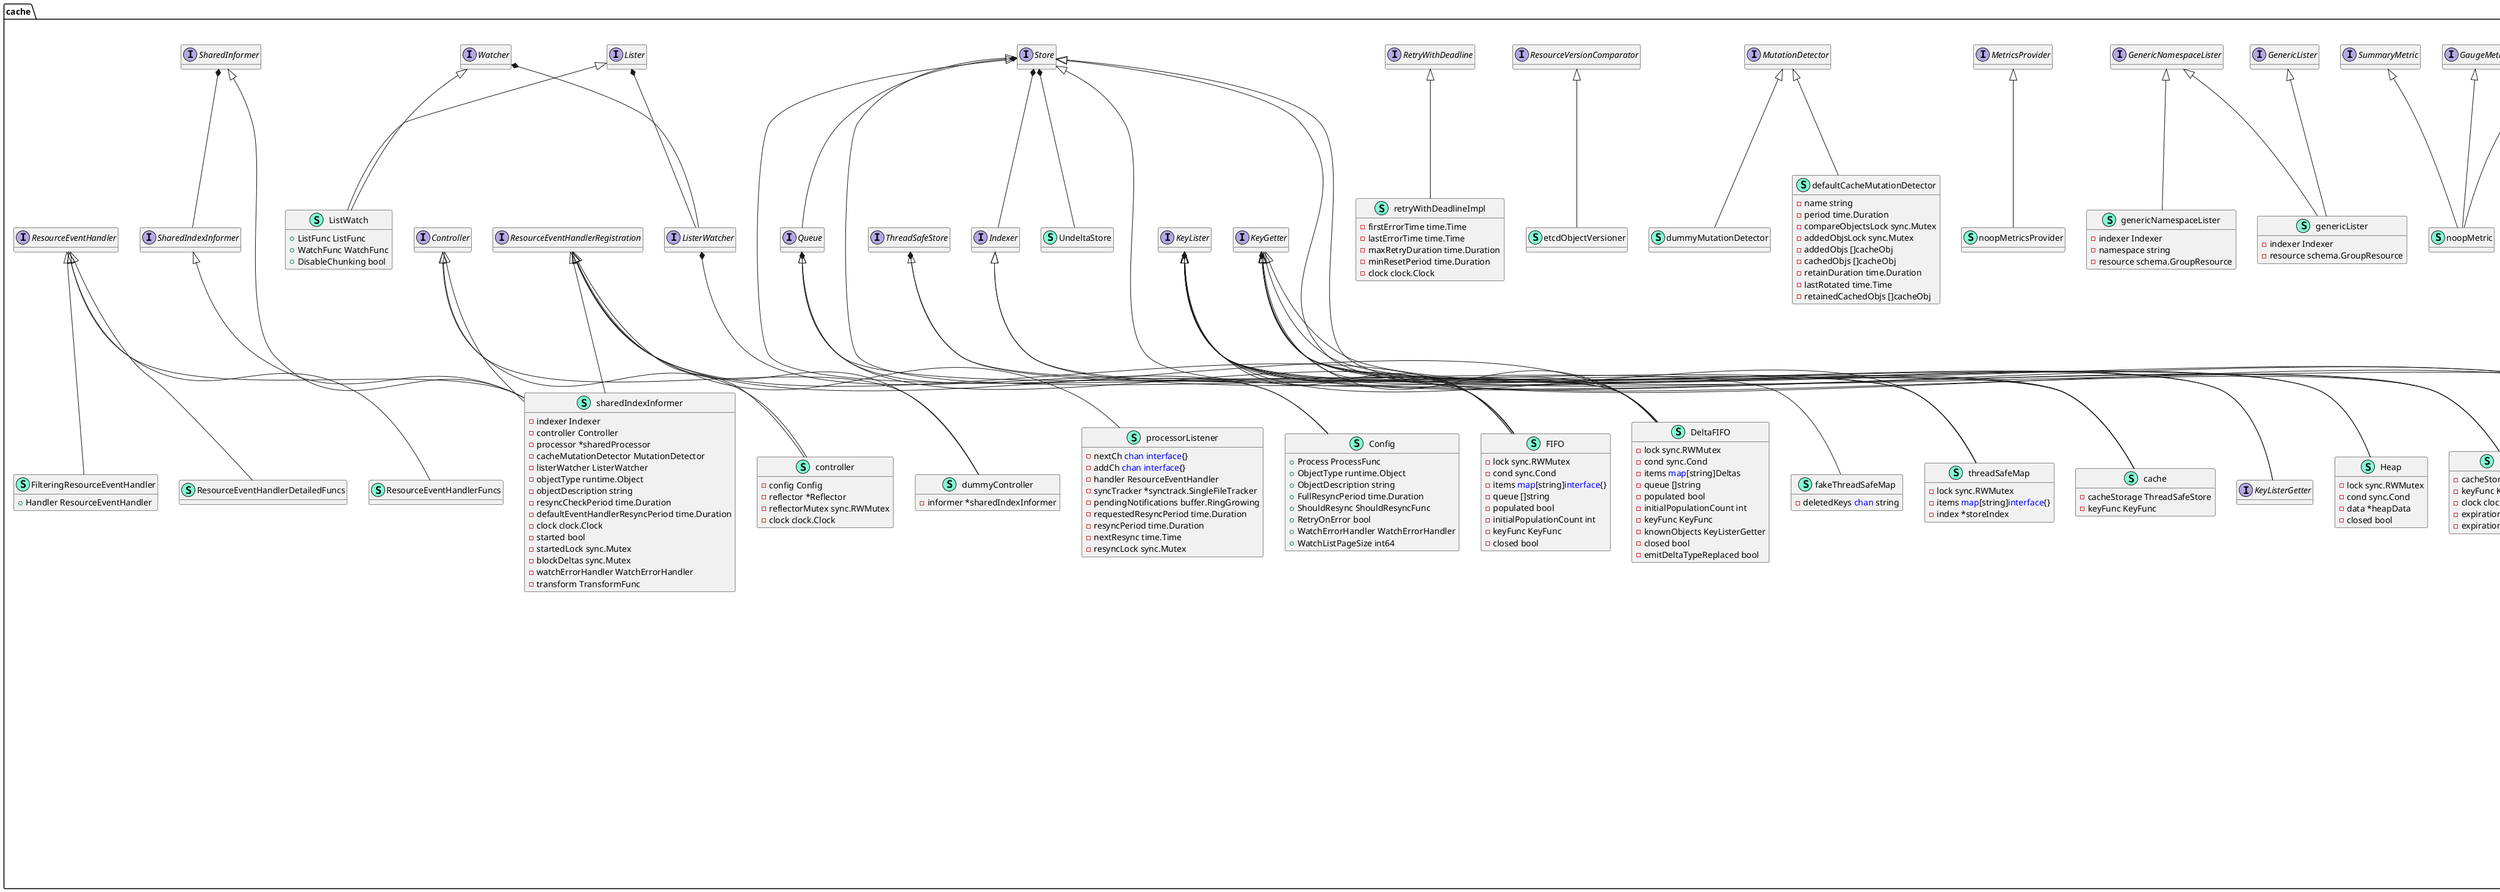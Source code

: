 @startuml
namespace cache {
    class Config << (S,Aquamarine) >> {
        + Process ProcessFunc
        + ObjectType runtime.Object
        + ObjectDescription string
        + FullResyncPeriod time.Duration
        + ShouldResync ShouldResyncFunc
        + RetryOnError bool
        + WatchErrorHandler WatchErrorHandler
        + WatchListPageSize int64

    }
    interface Controller  {
        + Run(stopCh <font color=blue>chan</font> <font color=blue>struct</font>{}) 
        + HasSynced() bool
        + LastSyncResourceVersion() string

    }
    interface CounterMetric  {
        + Inc() 

    }
    class DeletedFinalStateUnknown << (S,Aquamarine) >> {
        + Key string
        + Obj <font color=blue>interface</font>{}

    }
    class Delta << (S,Aquamarine) >> {
        + Type DeltaType
        + Object <font color=blue>interface</font>{}

    }
    class DeltaFIFO << (S,Aquamarine) >> {
        - lock sync.RWMutex
        - cond sync.Cond
        - items <font color=blue>map</font>[string]Deltas
        - queue []string
        - populated bool
        - initialPopulationCount int
        - keyFunc KeyFunc
        - knownObjects KeyListerGetter
        - closed bool
        - emitDeltaTypeReplaced bool

        - hasSynced_locked() bool
        - addIfNotPresent(id string, deltas Deltas) 
        - queueActionLocked(actionType DeltaType, obj <font color=blue>interface</font>{}) error
        - listLocked() []<font color=blue>interface</font>{}
        - syncKeyLocked(key string) error

        + Close() 
        + KeyOf(obj <font color=blue>interface</font>{}) (string, error)
        + HasSynced() bool
        + Add(obj <font color=blue>interface</font>{}) error
        + Update(obj <font color=blue>interface</font>{}) error
        + Delete(obj <font color=blue>interface</font>{}) error
        + AddIfNotPresent(obj <font color=blue>interface</font>{}) error
        + List() []<font color=blue>interface</font>{}
        + ListKeys() []string
        + Get(obj <font color=blue>interface</font>{}) (<font color=blue>interface</font>{}, bool, error)
        + GetByKey(key string) (<font color=blue>interface</font>{}, bool, error)
        + IsClosed() bool
        + Pop(process PopProcessFunc) (<font color=blue>interface</font>{}, error)
        + Replace(list []<font color=blue>interface</font>{}, _ string) error
        + Resync() error

    }
    class DeltaFIFOOptions << (S,Aquamarine) >> {
        + KeyFunction KeyFunc
        + KnownObjects KeyListerGetter
        + EmitDeltaTypeReplaced bool

    }
    class Deltas << (S,Aquamarine) >> {
        + Oldest() *Delta
        + Newest() *Delta

    }
    class ErrRequeue << (S,Aquamarine) >> {
        + Err error

        + Error() string

    }
    class ExpirationCache << (S,Aquamarine) >> {
        - cacheStorage ThreadSafeStore
        - keyFunc KeyFunc
        - clock clock.Clock
        - expirationPolicy ExpirationPolicy
        - expirationLock sync.Mutex

        - getTimestampedEntry(key string) (*TimestampedEntry, bool)
        - getOrExpire(key string) (<font color=blue>interface</font>{}, bool)

        + GetByKey(key string) (<font color=blue>interface</font>{}, bool, error)
        + Get(obj <font color=blue>interface</font>{}) (<font color=blue>interface</font>{}, bool, error)
        + List() []<font color=blue>interface</font>{}
        + ListKeys() []string
        + Add(obj <font color=blue>interface</font>{}) error
        + Update(obj <font color=blue>interface</font>{}) error
        + Delete(obj <font color=blue>interface</font>{}) error
        + Replace(list []<font color=blue>interface</font>{}, resourceVersion string) error
        + Resync() error

    }
    interface ExpirationPolicy  {
        + IsExpired(obj *TimestampedEntry) bool

    }
    class FIFO << (S,Aquamarine) >> {
        - lock sync.RWMutex
        - cond sync.Cond
        - items <font color=blue>map</font>[string]<font color=blue>interface</font>{}
        - queue []string
        - populated bool
        - initialPopulationCount int
        - keyFunc KeyFunc
        - closed bool

        - hasSynced_locked() bool
        - addIfNotPresent(id string, obj <font color=blue>interface</font>{}) 

        + Close() 
        + HasSynced() bool
        + Add(obj <font color=blue>interface</font>{}) error
        + AddIfNotPresent(obj <font color=blue>interface</font>{}) error
        + Update(obj <font color=blue>interface</font>{}) error
        + Delete(obj <font color=blue>interface</font>{}) error
        + List() []<font color=blue>interface</font>{}
        + ListKeys() []string
        + Get(obj <font color=blue>interface</font>{}) (<font color=blue>interface</font>{}, bool, error)
        + GetByKey(key string) (<font color=blue>interface</font>{}, bool, error)
        + IsClosed() bool
        + Pop(process PopProcessFunc) (<font color=blue>interface</font>{}, error)
        + Replace(list []<font color=blue>interface</font>{}, resourceVersion string) error
        + Resync() error

    }
    class FakeCustomStore << (S,Aquamarine) >> {
        + AddFunc <font color=blue>func</font>(<font color=blue>interface</font>{}) error
        + UpdateFunc <font color=blue>func</font>(<font color=blue>interface</font>{}) error
        + DeleteFunc <font color=blue>func</font>(<font color=blue>interface</font>{}) error
        + ListFunc <font color=blue>func</font>() []<font color=blue>interface</font>{}
        + ListKeysFunc <font color=blue>func</font>() []string
        + GetFunc <font color=blue>func</font>(<font color=blue>interface</font>{}) (<font color=blue>interface</font>{}, bool, error)
        + GetByKeyFunc <font color=blue>func</font>(string) (<font color=blue>interface</font>{}, bool, error)
        + ReplaceFunc <font color=blue>func</font>([]<font color=blue>interface</font>{}, string) error
        + ResyncFunc <font color=blue>func</font>() error

        + Add(obj <font color=blue>interface</font>{}) error
        + Update(obj <font color=blue>interface</font>{}) error
        + Delete(obj <font color=blue>interface</font>{}) error
        + List() []<font color=blue>interface</font>{}
        + ListKeys() []string
        + Get(obj <font color=blue>interface</font>{}) (<font color=blue>interface</font>{}, bool, error)
        + GetByKey(key string) (<font color=blue>interface</font>{}, bool, error)
        + Replace(list []<font color=blue>interface</font>{}, resourceVersion string) error
        + Resync() error

    }
    class FakeExpirationPolicy << (S,Aquamarine) >> {
        + NeverExpire sets.String
        + RetrieveKeyFunc KeyFunc

        + IsExpired(obj *TimestampedEntry) bool

    }
    class FilteringResourceEventHandler << (S,Aquamarine) >> {
        + FilterFunc <font color=blue>func</font>(<font color=blue>interface</font>{}) bool
        + Handler ResourceEventHandler

        + OnAdd(obj <font color=blue>interface</font>{}, isInInitialList bool) 
        + OnUpdate(oldObj <font color=blue>interface</font>{}, newObj <font color=blue>interface</font>{}) 
        + OnDelete(obj <font color=blue>interface</font>{}) 

    }
    interface GaugeMetric  {
        + Set( float64) 

    }
    interface GenericLister  {
        + List(selector labels.Selector) ([]runtime.Object, error)
        + Get(name string) (runtime.Object, error)
        + ByNamespace(namespace string) GenericNamespaceLister

    }
    interface GenericNamespaceLister  {
        + List(selector labels.Selector) ([]runtime.Object, error)
        + Get(name string) (runtime.Object, error)

    }
    interface Getter  {
        + Get() *rest.Request

    }
    class Heap << (S,Aquamarine) >> {
        - lock sync.RWMutex
        - cond sync.Cond
        - data *heapData
        - closed bool

        - addIfNotPresentLocked(key string, obj <font color=blue>interface</font>{}) 

        + Close() 
        + Add(obj <font color=blue>interface</font>{}) error
        + BulkAdd(list []<font color=blue>interface</font>{}) error
        + AddIfNotPresent(obj <font color=blue>interface</font>{}) error
        + Update(obj <font color=blue>interface</font>{}) error
        + Delete(obj <font color=blue>interface</font>{}) error
        + Pop() (<font color=blue>interface</font>{}, error)
        + List() []<font color=blue>interface</font>{}
        + ListKeys() []string
        + Get(obj <font color=blue>interface</font>{}) (<font color=blue>interface</font>{}, bool, error)
        + GetByKey(key string) (<font color=blue>interface</font>{}, bool, error)
        + IsClosed() bool

    }
    interface Indexer  {
        + Index(indexName string, obj <font color=blue>interface</font>{}) ([]<font color=blue>interface</font>{}, error)
        + IndexKeys(indexName string, indexedValue string) ([]string, error)
        + ListIndexFuncValues(indexName string) []string
        + ByIndex(indexName string, indexedValue string) ([]<font color=blue>interface</font>{}, error)
        + GetIndexers() Indexers
        + AddIndexers(newIndexers Indexers) error

    }
    class KeyError << (S,Aquamarine) >> {
        + Obj <font color=blue>interface</font>{}
        + Err error

        + Error() string
        + Unwrap() error

    }
    interface KeyGetter  {
        + GetByKey(key string) (<font color=blue>interface</font>{}, bool, error)

    }
    interface KeyLister  {
        + ListKeys() []string

    }
    interface KeyListerGetter  {
    }
    class ListWatch << (S,Aquamarine) >> {
        + ListFunc ListFunc
        + WatchFunc WatchFunc
        + DisableChunking bool

        + List(options v1.ListOptions) (runtime.Object, error)
        + Watch(options v1.ListOptions) (watch.Interface, error)

    }
    interface Lister  {
        + List(options v1.ListOptions) (runtime.Object, error)

    }
    interface ListerWatcher  {
    }
    interface MetricsProvider  {
        + NewListsMetric(name string) CounterMetric
        + NewListDurationMetric(name string) SummaryMetric
        + NewItemsInListMetric(name string) SummaryMetric
        + NewWatchesMetric(name string) CounterMetric
        + NewShortWatchesMetric(name string) CounterMetric
        + NewWatchDurationMetric(name string) SummaryMetric
        + NewItemsInWatchMetric(name string) SummaryMetric
        + NewLastResourceVersionMetric(name string) GaugeMetric

    }
    interface MutationCache  {
        + GetByKey(key string) (<font color=blue>interface</font>{}, bool, error)
        + ByIndex(indexName string, indexKey string) ([]<font color=blue>interface</font>{}, error)
        + Mutation( <font color=blue>interface</font>{}) 

    }
    interface MutationDetector  {
        + AddObject(obj <font color=blue>interface</font>{}) 
        + Run(stopCh <font color=blue>chan</font> <font color=blue>struct</font>{}) 

    }
    interface Queue  {
        + Pop( PopProcessFunc) (<font color=blue>interface</font>{}, error)
        + AddIfNotPresent( <font color=blue>interface</font>{}) error
        + HasSynced() bool
        + Close() 

    }
    class Reflector << (S,Aquamarine) >> {
        - name string
        - typeDescription string
        - expectedType reflect.Type
        - expectedGVK *schema.GroupVersionKind
        - store Store
        - listerWatcher ListerWatcher
        - backoffManager wait.BackoffManager
        - initConnBackoffManager wait.BackoffManager
        - resyncPeriod time.Duration
        - clock clock.Clock
        - paginatedResult bool
        - lastSyncResourceVersion string
        - isLastSyncResourceVersionUnavailable bool
        - lastSyncResourceVersionMutex sync.RWMutex
        - watchErrorHandler WatchErrorHandler

        + MaxInternalErrorRetryDuration time.Duration
        + ShouldResync <font color=blue>func</font>() bool
        + WatchListPageSize int64

        - resyncChan() (<font color=blue>chan</font> time.Time, <font color=blue>func</font>() bool)
        - list(stopCh <font color=blue>chan</font> <font color=blue>struct</font>{}) error
        - syncWith(items []runtime.Object, resourceVersion string) error
        - setLastSyncResourceVersion(v string) 
        - relistResourceVersion() string
        - setIsLastSyncResourceVersionUnavailable(isUnavailable bool) 

        + Run(stopCh <font color=blue>chan</font> <font color=blue>struct</font>{}) 
        + ListAndWatch(stopCh <font color=blue>chan</font> <font color=blue>struct</font>{}) error
        + LastSyncResourceVersion() string

    }
    class ReflectorOptions << (S,Aquamarine) >> {
        + Name string
        + TypeDescription string
        + ResyncPeriod time.Duration
        + Clock clock.Clock

    }
    interface ResourceEventHandler  {
        + OnAdd(obj <font color=blue>interface</font>{}, isInInitialList bool) 
        + OnUpdate(oldObj <font color=blue>interface</font>{}, newObj <font color=blue>interface</font>{}) 
        + OnDelete(obj <font color=blue>interface</font>{}) 

    }
    class ResourceEventHandlerDetailedFuncs << (S,Aquamarine) >> {
        + AddFunc <font color=blue>func</font>(<font color=blue>interface</font>{}, bool) 
        + UpdateFunc <font color=blue>func</font>(<font color=blue>interface</font>{}, <font color=blue>interface</font>{}) 
        + DeleteFunc <font color=blue>func</font>(<font color=blue>interface</font>{}) 

        + OnAdd(obj <font color=blue>interface</font>{}, isInInitialList bool) 
        + OnUpdate(oldObj <font color=blue>interface</font>{}, newObj <font color=blue>interface</font>{}) 
        + OnDelete(obj <font color=blue>interface</font>{}) 

    }
    class ResourceEventHandlerFuncs << (S,Aquamarine) >> {
        + AddFunc <font color=blue>func</font>(<font color=blue>interface</font>{}) 
        + UpdateFunc <font color=blue>func</font>(<font color=blue>interface</font>{}, <font color=blue>interface</font>{}) 
        + DeleteFunc <font color=blue>func</font>(<font color=blue>interface</font>{}) 

        + OnAdd(obj <font color=blue>interface</font>{}, isInInitialList bool) 
        + OnUpdate(oldObj <font color=blue>interface</font>{}, newObj <font color=blue>interface</font>{}) 
        + OnDelete(obj <font color=blue>interface</font>{}) 

    }
    interface ResourceEventHandlerRegistration  {
        + HasSynced() bool

    }
    interface ResourceVersionComparator  {
        + CompareResourceVersion(lhs runtime.Object, rhs runtime.Object) int

    }
    interface ResourceVersionUpdater  {
        + UpdateResourceVersion(resourceVersion string) 

    }
    interface RetryWithDeadline  {
        + After( error) 
        + ShouldRetry() bool

    }
    interface SharedIndexInformer  {
        + AddIndexers(indexers Indexers) error
        + GetIndexer() Indexer

    }
    class SharedIndexInformerOptions << (S,Aquamarine) >> {
        + ResyncPeriod time.Duration
        + Indexers Indexers
        + ObjectDescription string

    }
    interface SharedInformer  {
        + AddEventHandler(handler ResourceEventHandler) (ResourceEventHandlerRegistration, error)
        + AddEventHandlerWithResyncPeriod(handler ResourceEventHandler, resyncPeriod time.Duration) (ResourceEventHandlerRegistration, error)
        + RemoveEventHandler(handle ResourceEventHandlerRegistration) error
        + GetStore() Store
        + GetController() Controller
        + Run(stopCh <font color=blue>chan</font> <font color=blue>struct</font>{}) 
        + HasSynced() bool
        + LastSyncResourceVersion() string
        + SetWatchErrorHandler(handler WatchErrorHandler) error
        + SetTransform(handler TransformFunc) error
        + IsStopped() bool

    }
    interface Store  {
        + Add(obj <font color=blue>interface</font>{}) error
        + Update(obj <font color=blue>interface</font>{}) error
        + Delete(obj <font color=blue>interface</font>{}) error
        + List() []<font color=blue>interface</font>{}
        + ListKeys() []string
        + Get(obj <font color=blue>interface</font>{}) (<font color=blue>interface</font>{}, bool, error)
        + GetByKey(key string) (<font color=blue>interface</font>{}, bool, error)
        + Replace( []<font color=blue>interface</font>{},  string) error
        + Resync() error

    }
    interface SummaryMetric  {
        + Observe( float64) 

    }
    class TTLPolicy << (S,Aquamarine) >> {
        + TTL time.Duration
        + Clock clock.Clock

        + IsExpired(obj *TimestampedEntry) bool

    }
    interface ThreadSafeStore  {
        + Add(key string, obj <font color=blue>interface</font>{}) 
        + Update(key string, obj <font color=blue>interface</font>{}) 
        + Delete(key string) 
        + Get(key string) (<font color=blue>interface</font>{}, bool)
        + List() []<font color=blue>interface</font>{}
        + ListKeys() []string
        + Replace( <font color=blue>map</font>[string]<font color=blue>interface</font>{},  string) 
        + Index(indexName string, obj <font color=blue>interface</font>{}) ([]<font color=blue>interface</font>{}, error)
        + IndexKeys(indexName string, indexedValue string) ([]string, error)
        + ListIndexFuncValues(name string) []string
        + ByIndex(indexName string, indexedValue string) ([]<font color=blue>interface</font>{}, error)
        + GetIndexers() Indexers
        + AddIndexers(newIndexers Indexers) error
        + Resync() error

    }
    class TimestampedEntry << (S,Aquamarine) >> {
        - key string

        + Obj <font color=blue>interface</font>{}
        + Timestamp time.Time

    }
    class UndeltaStore << (S,Aquamarine) >> {
        + PushFunc <font color=blue>func</font>([]<font color=blue>interface</font>{}) 

        + Add(obj <font color=blue>interface</font>{}) error
        + Update(obj <font color=blue>interface</font>{}) error
        + Delete(obj <font color=blue>interface</font>{}) error
        + Replace(list []<font color=blue>interface</font>{}, resourceVersion string) error

    }
    interface Watcher  {
        + Watch(options v1.ListOptions) (watch.Interface, error)

    }
    class addNotification << (S,Aquamarine) >> {
        - newObj <font color=blue>interface</font>{}
        - isInInitialList bool

    }
    class cache << (S,Aquamarine) >> {
        - cacheStorage ThreadSafeStore
        - keyFunc KeyFunc

        + Add(obj <font color=blue>interface</font>{}) error
        + Update(obj <font color=blue>interface</font>{}) error
        + Delete(obj <font color=blue>interface</font>{}) error
        + List() []<font color=blue>interface</font>{}
        + ListKeys() []string
        + GetIndexers() Indexers
        + Index(indexName string, obj <font color=blue>interface</font>{}) ([]<font color=blue>interface</font>{}, error)
        + IndexKeys(indexName string, indexedValue string) ([]string, error)
        + ListIndexFuncValues(indexName string) []string
        + ByIndex(indexName string, indexedValue string) ([]<font color=blue>interface</font>{}, error)
        + AddIndexers(newIndexers Indexers) error
        + Get(obj <font color=blue>interface</font>{}) (<font color=blue>interface</font>{}, bool, error)
        + GetByKey(key string) (<font color=blue>interface</font>{}, bool, error)
        + Replace(list []<font color=blue>interface</font>{}, resourceVersion string) error
        + Resync() error

    }
    class cache.AppendFunc << (T, #FF7700) >>  {
    }
    class cache.DeltaType << (T, #FF7700) >>  {
    }
    class cache.Deltas << (T, #FF7700) >>  {
    }
    class cache.ExplicitKey << (T, #FF7700) >>  {
    }
    class cache.Index << (T, #FF7700) >>  {
    }
    class cache.IndexFunc << (T, #FF7700) >>  {
    }
    class cache.Indexers << (T, #FF7700) >>  {
    }
    class cache.Indices << (T, #FF7700) >>  {
    }
    class cache.InformerSynced << (T, #FF7700) >>  {
    }
    class cache.KeyFunc << (T, #FF7700) >>  {
    }
    class cache.LessFunc << (T, #FF7700) >>  {
    }
    class cache.ListFunc << (T, #FF7700) >>  {
    }
    class cache.PopProcessFunc << (T, #FF7700) >>  {
    }
    class cache.ProcessFunc << (T, #FF7700) >>  {
    }
    class cache.ShouldResyncFunc << (T, #FF7700) >>  {
    }
    class cache.TransformFunc << (T, #FF7700) >>  {
    }
    class cache.WatchErrorHandler << (T, #FF7700) >>  {
    }
    class cache.WatchFunc << (T, #FF7700) >>  {
    }
    class cacheObj << (S,Aquamarine) >> {
        - cached <font color=blue>interface</font>{}
        - copied <font color=blue>interface</font>{}

    }
    class controller << (S,Aquamarine) >> {
        - config Config
        - reflector *Reflector
        - reflectorMutex sync.RWMutex
        - clock clock.Clock

        - processLoop() 

        + Run(stopCh <font color=blue>chan</font> <font color=blue>struct</font>{}) 
        + HasSynced() bool
        + LastSyncResourceVersion() string

    }
    class defaultCacheMutationDetector << (S,Aquamarine) >> {
        - name string
        - period time.Duration
        - compareObjectsLock sync.Mutex
        - addedObjsLock sync.Mutex
        - addedObjs []cacheObj
        - cachedObjs []cacheObj
        - retainDuration time.Duration
        - lastRotated time.Time
        - retainedCachedObjs []cacheObj
        - failureFunc <font color=blue>func</font>(string) 

        + Run(stopCh <font color=blue>chan</font> <font color=blue>struct</font>{}) 
        + AddObject(obj <font color=blue>interface</font>{}) 
        + CompareObjects() 

    }
    class deleteNotification << (S,Aquamarine) >> {
        - oldObj <font color=blue>interface</font>{}

    }
    class dummyController << (S,Aquamarine) >> {
        - informer *sharedIndexInformer

        + Run(stopCh <font color=blue>chan</font> <font color=blue>struct</font>{}) 
        + HasSynced() bool
        + LastSyncResourceVersion() string

    }
    class dummyMutationDetector << (S,Aquamarine) >> {
        + Run(stopCh <font color=blue>chan</font> <font color=blue>struct</font>{}) 
        + AddObject(obj <font color=blue>interface</font>{}) 

    }
    class etcdObjectVersioner << (S,Aquamarine) >> {
        + ObjectResourceVersion(obj runtime.Object) (uint64, error)
        + CompareResourceVersion(lhs runtime.Object, rhs runtime.Object) int

    }
    class fakeThreadSafeMap << (S,Aquamarine) >> {
        - deletedKeys <font color=blue>chan</font> string

        + Delete(key string) 

    }
    class genericLister << (S,Aquamarine) >> {
        - indexer Indexer
        - resource schema.GroupResource

        + List(selector labels.Selector) ([]runtime.Object, error)
        + ByNamespace(namespace string) GenericNamespaceLister
        + Get(name string) (runtime.Object, error)

    }
    class genericNamespaceLister << (S,Aquamarine) >> {
        - indexer Indexer
        - namespace string
        - resource schema.GroupResource

        + List(selector labels.Selector) ([]runtime.Object, error)
        + Get(name string) (runtime.Object, error)

    }
    class heapData << (S,Aquamarine) >> {
        - items <font color=blue>map</font>[string]*heapItem
        - queue []string
        - keyFunc KeyFunc
        - lessFunc LessFunc

        + Less(i int, j int) bool
        + Len() int
        + Swap(i int, j int) 
        + Push(kv <font color=blue>interface</font>{}) 
        + Pop() <font color=blue>interface</font>{}

    }
    class heapItem << (S,Aquamarine) >> {
        - obj <font color=blue>interface</font>{}
        - index int

    }
    class itemKeyValue << (S,Aquamarine) >> {
        - key string
        - obj <font color=blue>interface</font>{}

    }
    class mutationCache << (S,Aquamarine) >> {
        - lock sync.Mutex
        - backingCache Store
        - indexer Indexer
        - mutationCache *cache.LRUExpireCache
        - includeAdds bool
        - ttl time.Duration
        - comparator ResourceVersionComparator

        - newerObject(key string, backing runtime.Object) runtime.Object

        + GetByKey(key string) (<font color=blue>interface</font>{}, bool, error)
        + ByIndex(name string, indexKey string) ([]<font color=blue>interface</font>{}, error)
        + Mutation(obj <font color=blue>interface</font>{}) 

    }
    class noopMetric << (S,Aquamarine) >> {
        + Inc() 
        + Dec() 
        + Observe( float64) 
        + Set( float64) 

    }
    class noopMetricsProvider << (S,Aquamarine) >> {
        + NewListsMetric(name string) CounterMetric
        + NewListDurationMetric(name string) SummaryMetric
        + NewItemsInListMetric(name string) SummaryMetric
        + NewWatchesMetric(name string) CounterMetric
        + NewShortWatchesMetric(name string) CounterMetric
        + NewWatchDurationMetric(name string) SummaryMetric
        + NewItemsInWatchMetric(name string) SummaryMetric
        + NewLastResourceVersionMetric(name string) GaugeMetric

    }
    class processorListener << (S,Aquamarine) >> {
        - nextCh <font color=blue>chan</font> <font color=blue>interface</font>{}
        - addCh <font color=blue>chan</font> <font color=blue>interface</font>{}
        - handler ResourceEventHandler
        - syncTracker *synctrack.SingleFileTracker
        - pendingNotifications buffer.RingGrowing
        - requestedResyncPeriod time.Duration
        - resyncPeriod time.Duration
        - nextResync time.Time
        - resyncLock sync.Mutex

        - add(notification <font color=blue>interface</font>{}) 
        - pop() 
        - run() 
        - shouldResync(now time.Time) bool
        - determineNextResync(now time.Time) 
        - setResyncPeriod(resyncPeriod time.Duration) 

        + HasSynced() bool

    }
    class retryWithDeadlineImpl << (S,Aquamarine) >> {
        - firstErrorTime time.Time
        - lastErrorTime time.Time
        - maxRetryDuration time.Duration
        - minResetPeriod time.Duration
        - isRetryable <font color=blue>func</font>(error) bool
        - clock clock.Clock

        - reset() 

        + After(err error) 
        + ShouldRetry() bool

    }
    class sharedIndexInformer << (S,Aquamarine) >> {
        - indexer Indexer
        - controller Controller
        - processor *sharedProcessor
        - cacheMutationDetector MutationDetector
        - listerWatcher ListerWatcher
        - objectType runtime.Object
        - objectDescription string
        - resyncCheckPeriod time.Duration
        - defaultEventHandlerResyncPeriod time.Duration
        - clock clock.Clock
        - started bool
        - startedLock sync.Mutex
        - blockDeltas sync.Mutex
        - watchErrorHandler WatchErrorHandler
        - transform TransformFunc

        + SetWatchErrorHandler(handler WatchErrorHandler) error
        + SetTransform(handler TransformFunc) error
        + Run(stopCh <font color=blue>chan</font> <font color=blue>struct</font>{}) 
        + HasStarted() bool
        + HasSynced() bool
        + LastSyncResourceVersion() string
        + GetStore() Store
        + GetIndexer() Indexer
        + AddIndexers(indexers Indexers) error
        + GetController() Controller
        + AddEventHandler(handler ResourceEventHandler) (ResourceEventHandlerRegistration, error)
        + AddEventHandlerWithResyncPeriod(handler ResourceEventHandler, resyncPeriod time.Duration) (ResourceEventHandlerRegistration, error)
        + HandleDeltas(obj <font color=blue>interface</font>{}, isInInitialList bool) error
        + OnAdd(obj <font color=blue>interface</font>{}, isInInitialList bool) 
        + OnUpdate(old <font color=blue>interface</font>{}, new <font color=blue>interface</font>{}) 
        + OnDelete(old <font color=blue>interface</font>{}) 
        + IsStopped() bool
        + RemoveEventHandler(handle ResourceEventHandlerRegistration) error

    }
    class sharedProcessor << (S,Aquamarine) >> {
        - listenersStarted bool
        - listenersLock sync.RWMutex
        - listeners <font color=blue>map</font>[*processorListener]bool
        - clock clock.Clock
        - wg wait.Group

        - getListener(registration ResourceEventHandlerRegistration) *processorListener
        - addListener(listener *processorListener) ResourceEventHandlerRegistration
        - removeListener(handle ResourceEventHandlerRegistration) error
        - distribute(obj <font color=blue>interface</font>{}, sync bool) 
        - run(stopCh <font color=blue>chan</font> <font color=blue>struct</font>{}) 
        - shouldResync() bool
        - resyncCheckPeriodChanged(resyncCheckPeriod time.Duration) 

    }
    class storeIndex << (S,Aquamarine) >> {
        - indexers Indexers
        - indices Indices

        - reset() 
        - getKeysFromIndex(indexName string, obj <font color=blue>interface</font>{}) (sets.String, error)
        - getKeysByIndex(indexName string, indexedValue string) (sets.String, error)
        - getIndexValues(indexName string) []string
        - addIndexers(newIndexers Indexers) error
        - updateIndices(oldObj <font color=blue>interface</font>{}, newObj <font color=blue>interface</font>{}, key string) 
        - addKeyToIndex(key string, indexValue string, index Index) 
        - deleteKeyFromIndex(key string, indexValue string, index Index) 

    }
    class threadSafeMap << (S,Aquamarine) >> {
        - lock sync.RWMutex
        - items <font color=blue>map</font>[string]<font color=blue>interface</font>{}
        - index *storeIndex

        + Add(key string, obj <font color=blue>interface</font>{}) 
        + Update(key string, obj <font color=blue>interface</font>{}) 
        + Delete(key string) 
        + Get(key string) (<font color=blue>interface</font>{}, bool)
        + List() []<font color=blue>interface</font>{}
        + ListKeys() []string
        + Replace(items <font color=blue>map</font>[string]<font color=blue>interface</font>{}, resourceVersion string) 
        + Index(indexName string, obj <font color=blue>interface</font>{}) ([]<font color=blue>interface</font>{}, error)
        + ByIndex(indexName string, indexedValue string) ([]<font color=blue>interface</font>{}, error)
        + IndexKeys(indexName string, indexedValue string) ([]string, error)
        + ListIndexFuncValues(indexName string) []string
        + GetIndexers() Indexers
        + AddIndexers(newIndexers Indexers) error
        + Resync() error

    }
    class updateNotification << (S,Aquamarine) >> {
        - oldObj <font color=blue>interface</font>{}
        - newObj <font color=blue>interface</font>{}

    }
    class "<font color=blue>func</font>(v1.ListOptions) (runtime.Object, error)" as fontcolorbluefuncfontv1ListOptionsruntimeObjecterror {
        'This class was created so that we can correctly have an alias pointing to this name. Since it contains dots that can break namespaces
    }
    class "<font color=blue>func</font>(v1.ListOptions) (watch.Interface, error)" as fontcolorbluefuncfontv1ListOptionswatchInterfaceerror {
        'This class was created so that we can correctly have an alias pointing to this name. Since it contains dots that can break namespaces
    }
    class "<font color=blue>map</font>[string]sets.String" as fontcolorbluemapfontstringsetsString {
        'This class was created so that we can correctly have an alias pointing to this name. Since it contains dots that can break namespaces
    }
}
"cache.ListerWatcher" *-- "cache.Config"
"cache.Queue" *-- "cache.Config"
"cache.Store" *-- "cache.Indexer"
"cache.KeyGetter" *-- "cache.KeyListerGetter"
"cache.KeyLister" *-- "cache.KeyListerGetter"
"cache.Lister" *-- "cache.ListerWatcher"
"cache.Watcher" *-- "cache.ListerWatcher"
"cache.Store" *-- "cache.Queue"
"cache.SharedInformer" *-- "cache.SharedIndexInformer"
"cache.Store" *-- "cache.UndeltaStore"
"cache.ThreadSafeStore" *-- "cache.fakeThreadSafeMap"

"cache.KeyGetter" <|-- "cache.DeltaFIFO"
"cache.KeyLister" <|-- "cache.DeltaFIFO"
"cache.Queue" <|-- "cache.DeltaFIFO"
"cache.ResourceEventHandlerRegistration" <|-- "cache.DeltaFIFO"
"cache.Store" <|-- "cache.DeltaFIFO"
"cache.KeyGetter" <|-- "cache.ExpirationCache"
"cache.KeyLister" <|-- "cache.ExpirationCache"
"cache.Store" <|-- "cache.ExpirationCache"
"cache.KeyGetter" <|-- "cache.FIFO"
"cache.KeyLister" <|-- "cache.FIFO"
"cache.Queue" <|-- "cache.FIFO"
"cache.ResourceEventHandlerRegistration" <|-- "cache.FIFO"
"cache.Store" <|-- "cache.FIFO"
"cache.KeyGetter" <|-- "cache.FakeCustomStore"
"cache.KeyLister" <|-- "cache.FakeCustomStore"
"cache.Store" <|-- "cache.FakeCustomStore"
"cache.ExpirationPolicy" <|-- "cache.FakeExpirationPolicy"
"cache.ResourceEventHandler" <|-- "cache.FilteringResourceEventHandler"
"cache.KeyGetter" <|-- "cache.Heap"
"cache.KeyLister" <|-- "cache.Heap"
"cache.Lister" <|-- "cache.ListWatch"
"cache.Watcher" <|-- "cache.ListWatch"
"cache.ResourceEventHandler" <|-- "cache.ResourceEventHandlerDetailedFuncs"
"cache.ResourceEventHandler" <|-- "cache.ResourceEventHandlerFuncs"
"cache.ExpirationPolicy" <|-- "cache.TTLPolicy"
"cache.Indexer" <|-- "cache.cache"
"cache.KeyGetter" <|-- "cache.cache"
"cache.KeyLister" <|-- "cache.cache"
"cache.Store" <|-- "cache.cache"
"cache.Controller" <|-- "cache.controller"
"cache.ResourceEventHandlerRegistration" <|-- "cache.controller"
"cache.MutationDetector" <|-- "cache.defaultCacheMutationDetector"
"cache.Controller" <|-- "cache.dummyController"
"cache.ResourceEventHandlerRegistration" <|-- "cache.dummyController"
"cache.MutationDetector" <|-- "cache.dummyMutationDetector"
"cache.ResourceVersionComparator" <|-- "cache.etcdObjectVersioner"
"cache.GenericLister" <|-- "cache.genericLister"
"cache.GenericNamespaceLister" <|-- "cache.genericLister"
"cache.GenericNamespaceLister" <|-- "cache.genericNamespaceLister"
"cache.KeyGetter" <|-- "cache.mutationCache"
"cache.MutationCache" <|-- "cache.mutationCache"
"cache.CounterMetric" <|-- "cache.noopMetric"
"cache.GaugeMetric" <|-- "cache.noopMetric"
"cache.SummaryMetric" <|-- "cache.noopMetric"
"cache.MetricsProvider" <|-- "cache.noopMetricsProvider"
"cache.ResourceEventHandlerRegistration" <|-- "cache.processorListener"
"cache.RetryWithDeadline" <|-- "cache.retryWithDeadlineImpl"
"cache.Controller" <|-- "cache.sharedIndexInformer"
"cache.ResourceEventHandler" <|-- "cache.sharedIndexInformer"
"cache.ResourceEventHandlerRegistration" <|-- "cache.sharedIndexInformer"
"cache.SharedIndexInformer" <|-- "cache.sharedIndexInformer"
"cache.SharedInformer" <|-- "cache.sharedIndexInformer"
"cache.Indexer" <|-- "cache.threadSafeMap"
"cache.KeyLister" <|-- "cache.threadSafeMap"
"cache.ThreadSafeStore" <|-- "cache.threadSafeMap"

hide methods
@enduml

